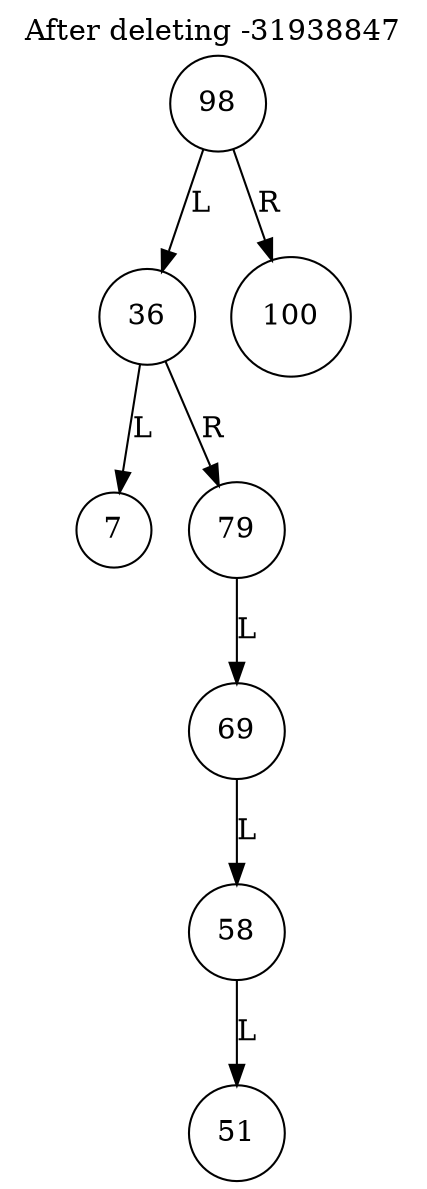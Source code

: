 digraph BinarySearchTree {
   labelloc="t";
   label="After deleting -31938847";
   node [shape=circle];
   98 -> 36 [label="L"];
   36 -> 7 [label="L"];
   36 -> 79 [label="R"];
   79 -> 69 [label="L"];
   69 -> 58 [label="L"];
   58 -> 51 [label="L"];
   98 -> 100 [label="R"];
}
